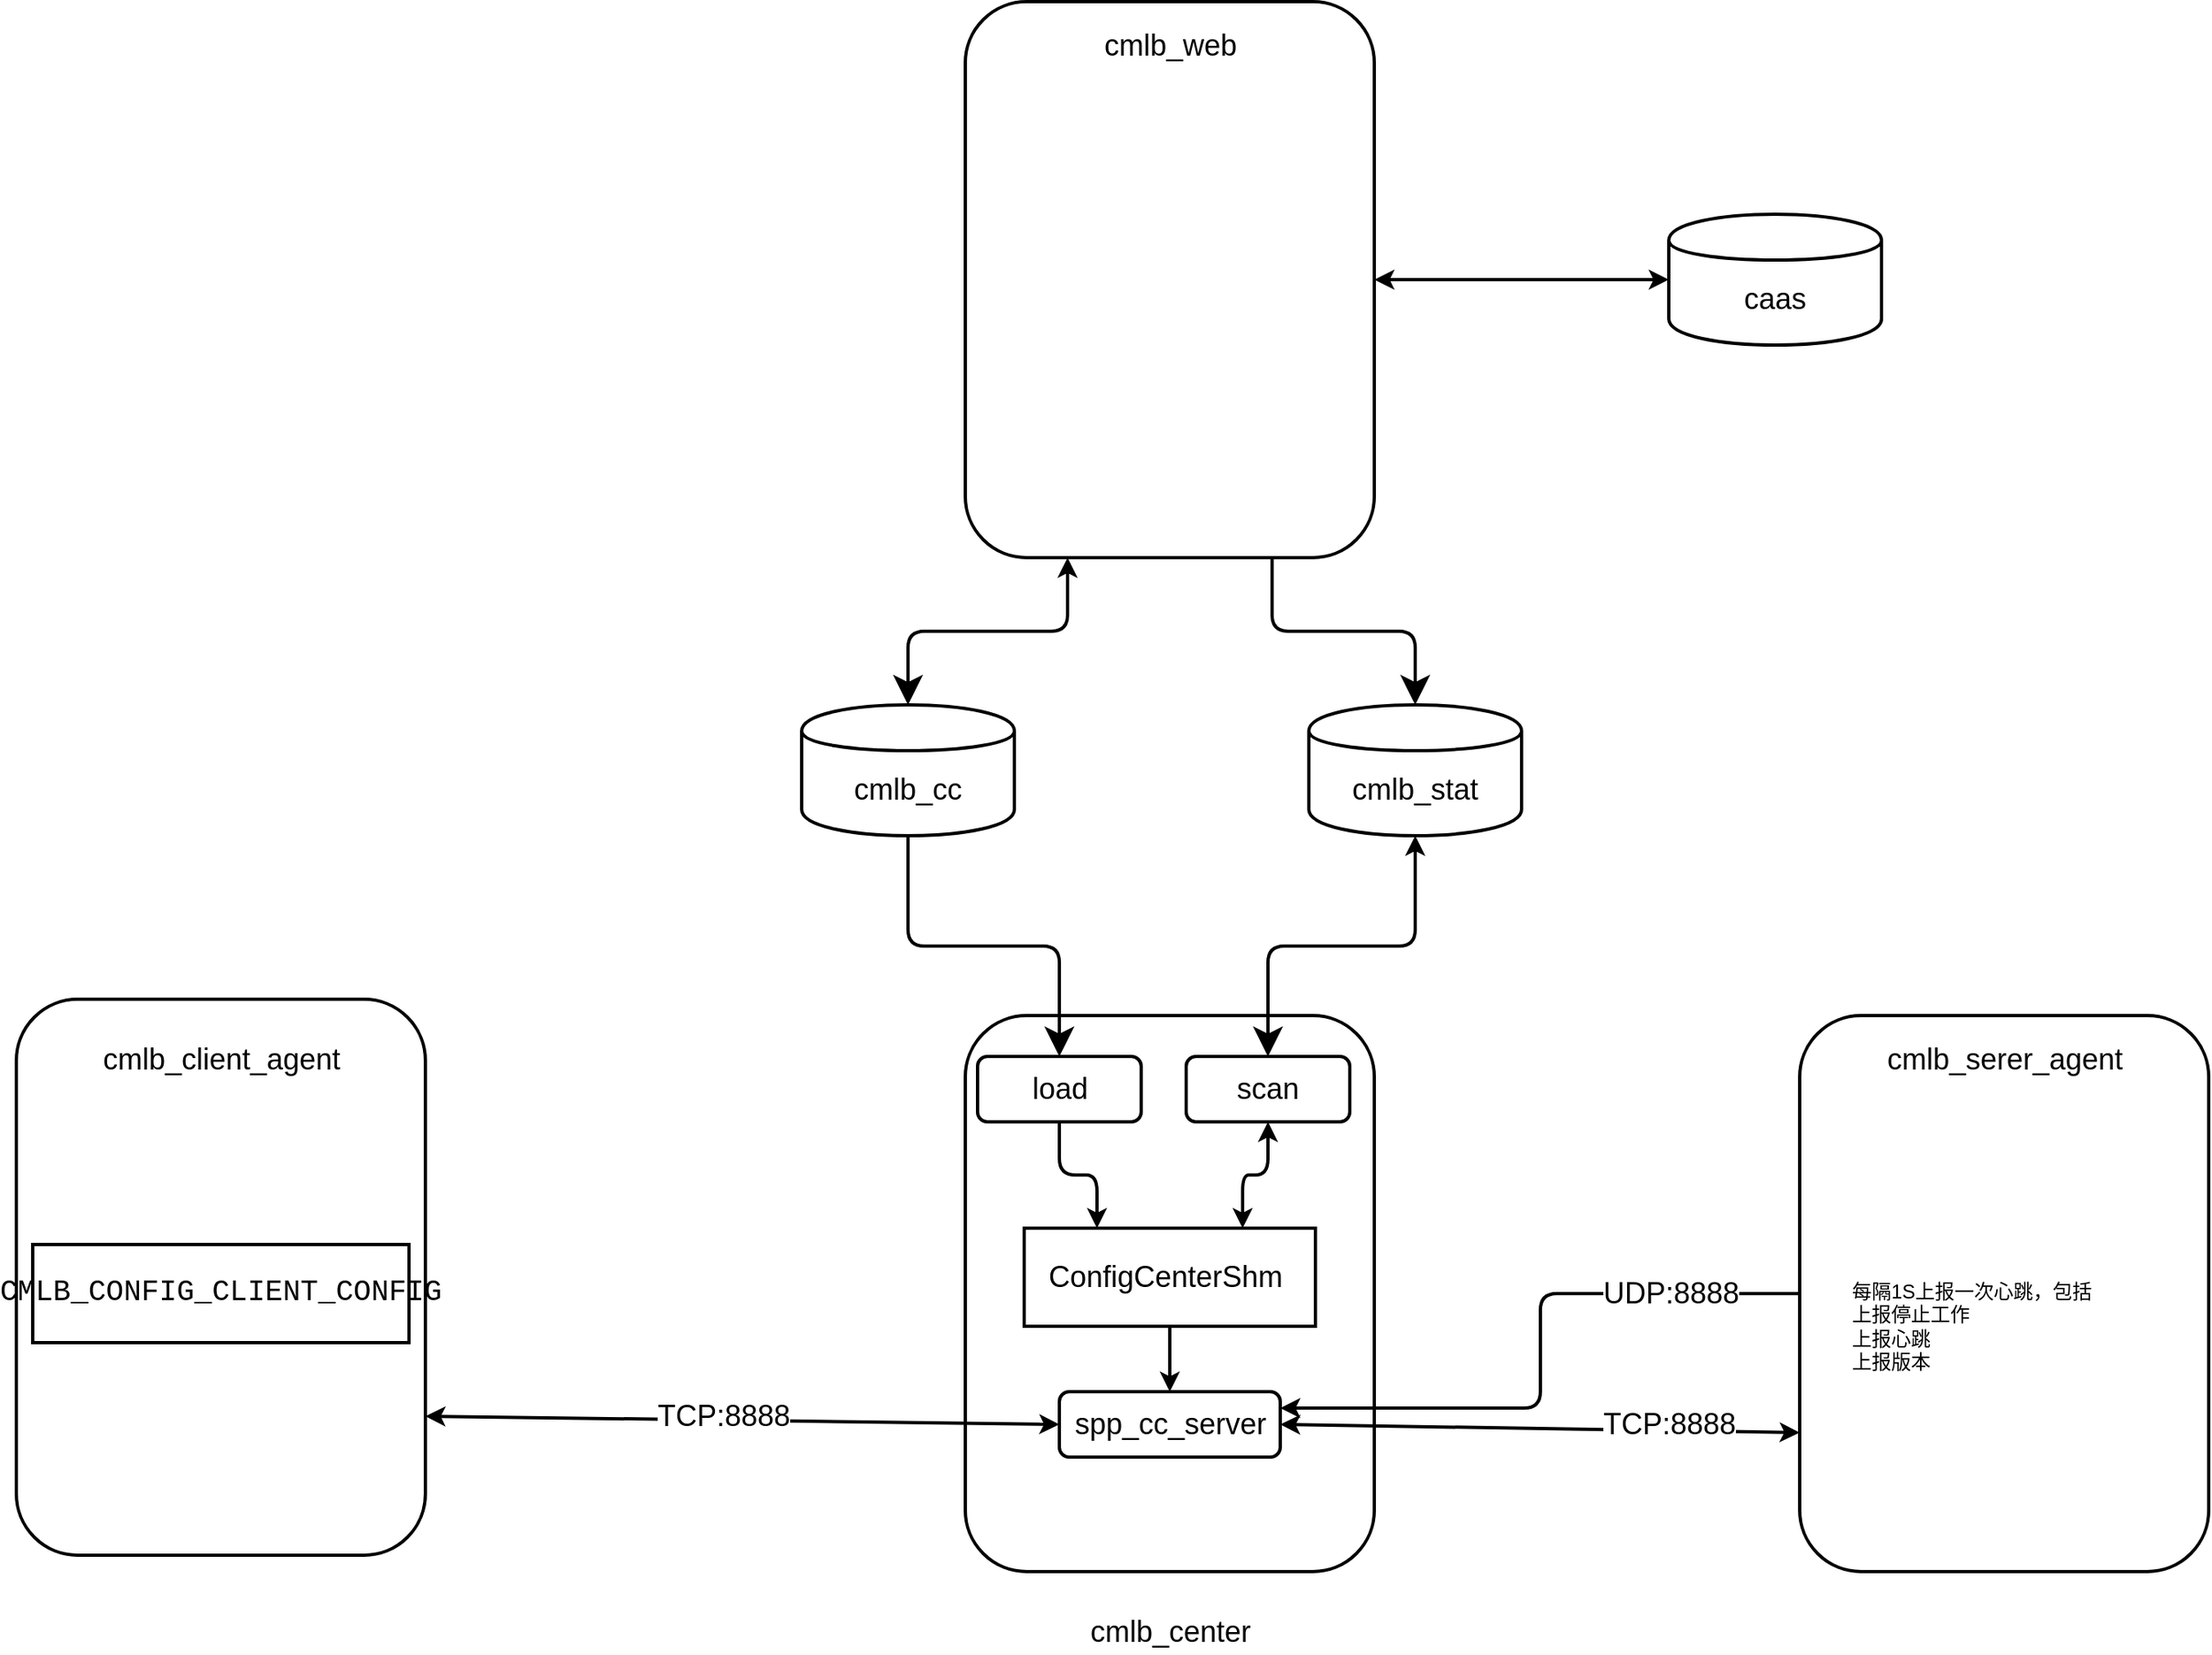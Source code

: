 <mxfile version="12.1.9" type="device" pages="1"><diagram id="A4FJBPDnj7dJn7_4RbtJ" name="Page-1"><mxGraphModel dx="1408" dy="1868" grid="1" gridSize="10" guides="1" tooltips="1" connect="1" arrows="1" fold="1" page="1" pageScale="1" pageWidth="827" pageHeight="1169" math="0" shadow="0"><root><mxCell id="0"/><mxCell id="1" parent="0"/><mxCell id="sVsvq3rDvbX0RCabq--b-1" value="" style="rounded=1;whiteSpace=wrap;html=1;gradientColor=none;strokeWidth=2;" parent="1" vertex="1"><mxGeometry x="70" y="360" width="250" height="340" as="geometry"/></mxCell><mxCell id="sVsvq3rDvbX0RCabq--b-2" value="" style="rounded=1;whiteSpace=wrap;html=1;gradientColor=none;strokeWidth=2;" parent="1" vertex="1"><mxGeometry x="650" y="370" width="250" height="340" as="geometry"/></mxCell><mxCell id="sVsvq3rDvbX0RCabq--b-3" value="" style="rounded=1;whiteSpace=wrap;html=1;gradientColor=none;strokeWidth=2;" parent="1" vertex="1"><mxGeometry x="1160" y="370" width="250" height="340" as="geometry"/></mxCell><mxCell id="sVsvq3rDvbX0RCabq--b-4" value="&lt;font style=&quot;font-size: 18px&quot;&gt;cmlb_center&lt;/font&gt;" style="text;html=1;align=center;" parent="1" vertex="1"><mxGeometry x="730" y="730" width="90" height="30" as="geometry"/></mxCell><mxCell id="sVsvq3rDvbX0RCabq--b-5" value="&lt;font style=&quot;font-size: 18px&quot;&gt;cmlb_client_agent&lt;/font&gt;" style="text;html=1;align=center;" parent="1" vertex="1"><mxGeometry x="135" y="380" width="120" height="30" as="geometry"/></mxCell><mxCell id="sVsvq3rDvbX0RCabq--b-6" value="&lt;font style=&quot;font-size: 18px&quot;&gt;cmlb_serer_agent&lt;/font&gt;" style="text;html=1;align=center;" parent="1" vertex="1"><mxGeometry x="1225" y="380" width="120" height="30" as="geometry"/></mxCell><mxCell id="sVsvq3rDvbX0RCabq--b-7" value="" style="rounded=1;whiteSpace=wrap;html=1;gradientColor=none;strokeWidth=2;" parent="1" vertex="1"><mxGeometry x="650" y="-250" width="250" height="340" as="geometry"/></mxCell><mxCell id="sVsvq3rDvbX0RCabq--b-8" value="&lt;font style=&quot;font-size: 18px&quot;&gt;cmlb_web&lt;/font&gt;" style="text;html=1;align=center;" parent="1" vertex="1"><mxGeometry x="730" y="-240" width="90" height="30" as="geometry"/></mxCell><mxCell id="sVsvq3rDvbX0RCabq--b-9" value="&lt;font style=&quot;font-size: 18px&quot;&gt;caas&lt;/font&gt;" style="shape=cylinder;whiteSpace=wrap;html=1;boundedLbl=1;backgroundOutline=1;strokeWidth=2;gradientColor=none;" parent="1" vertex="1"><mxGeometry x="1080" y="-120" width="130" height="80" as="geometry"/></mxCell><mxCell id="sVsvq3rDvbX0RCabq--b-11" value="&lt;font style=&quot;font-size: 18px&quot;&gt;cmlb_cc&lt;/font&gt;" style="shape=cylinder;whiteSpace=wrap;html=1;boundedLbl=1;backgroundOutline=1;strokeWidth=2;gradientColor=none;" parent="1" vertex="1"><mxGeometry x="550" y="180" width="130" height="80" as="geometry"/></mxCell><mxCell id="sVsvq3rDvbX0RCabq--b-12" value="&lt;font style=&quot;font-size: 18px&quot;&gt;cmlb_stat&lt;/font&gt;" style="shape=cylinder;whiteSpace=wrap;html=1;boundedLbl=1;backgroundOutline=1;strokeWidth=2;gradientColor=none;" parent="1" vertex="1"><mxGeometry x="860" y="180" width="130" height="80" as="geometry"/></mxCell><mxCell id="sVsvq3rDvbX0RCabq--b-22" value="" style="endArrow=classic;startArrow=classic;html=1;strokeWidth=2;exitX=0;exitY=0.5;exitDx=0;exitDy=0;entryX=1;entryY=0.5;entryDx=0;entryDy=0;" parent="1" source="sVsvq3rDvbX0RCabq--b-9" target="sVsvq3rDvbX0RCabq--b-7" edge="1"><mxGeometry width="50" height="50" relative="1" as="geometry"><mxPoint x="380" y="200" as="sourcePoint"/><mxPoint x="430" y="150" as="targetPoint"/></mxGeometry></mxCell><mxCell id="sVsvq3rDvbX0RCabq--b-27" value="&lt;font style=&quot;font-size: 18px&quot;&gt;load&lt;/font&gt;" style="rounded=1;whiteSpace=wrap;html=1;strokeWidth=2;" parent="1" vertex="1"><mxGeometry x="657.5" y="395" width="100" height="40" as="geometry"/></mxCell><mxCell id="sVsvq3rDvbX0RCabq--b-30" value="&lt;span class=&quot;author-p-144115213395982567&quot;&gt;&lt;font style=&quot;font-size: 18px&quot;&gt;ConfigCenterShm&amp;nbsp;&lt;/font&gt;&lt;/span&gt;" style="rounded=0;whiteSpace=wrap;html=1;strokeWidth=2;" parent="1" vertex="1"><mxGeometry x="686" y="500" width="178" height="60" as="geometry"/></mxCell><mxCell id="sVsvq3rDvbX0RCabq--b-34" value="&lt;font style=&quot;font-size: 18px&quot;&gt;scan&lt;/font&gt;" style="rounded=1;whiteSpace=wrap;html=1;strokeWidth=2;" parent="1" vertex="1"><mxGeometry x="785" y="395" width="100" height="40" as="geometry"/></mxCell><mxCell id="sVsvq3rDvbX0RCabq--b-35" value="" style="edgeStyle=elbowEdgeStyle;elbow=vertical;endArrow=classic;html=1;strokeWidth=2;endSize=12;exitX=0.5;exitY=1;exitDx=0;exitDy=0;entryX=0.5;entryY=0;entryDx=0;entryDy=0;" parent="1" source="sVsvq3rDvbX0RCabq--b-11" target="sVsvq3rDvbX0RCabq--b-27" edge="1"><mxGeometry width="50" height="50" relative="1" as="geometry"><mxPoint x="210" y="290" as="sourcePoint"/><mxPoint x="260" y="240" as="targetPoint"/></mxGeometry></mxCell><mxCell id="sVsvq3rDvbX0RCabq--b-39" value="" style="edgeStyle=elbowEdgeStyle;elbow=vertical;endArrow=classic;html=1;strokeWidth=2;exitX=0.5;exitY=1;exitDx=0;exitDy=0;entryX=0.25;entryY=0;entryDx=0;entryDy=0;" parent="1" source="sVsvq3rDvbX0RCabq--b-27" target="sVsvq3rDvbX0RCabq--b-30" edge="1"><mxGeometry width="50" height="50" relative="1" as="geometry"><mxPoint x="450" y="420" as="sourcePoint"/><mxPoint x="500" y="370" as="targetPoint"/></mxGeometry></mxCell><mxCell id="sVsvq3rDvbX0RCabq--b-40" value="" style="edgeStyle=elbowEdgeStyle;elbow=vertical;endArrow=classic;html=1;strokeWidth=2;endSize=12;exitX=0.5;exitY=1;exitDx=0;exitDy=0;entryX=0.5;entryY=0;entryDx=0;entryDy=0;startArrow=classic;startFill=1;" parent="1" source="sVsvq3rDvbX0RCabq--b-12" target="sVsvq3rDvbX0RCabq--b-34" edge="1"><mxGeometry width="50" height="50" relative="1" as="geometry"><mxPoint x="1007.088" y="269.824" as="sourcePoint"/><mxPoint x="940.029" y="394.529" as="targetPoint"/></mxGeometry></mxCell><mxCell id="sVsvq3rDvbX0RCabq--b-41" value="" style="edgeStyle=elbowEdgeStyle;elbow=vertical;endArrow=classic;html=1;strokeWidth=2;endSize=12;exitX=0.25;exitY=1;exitDx=0;exitDy=0;entryX=0.5;entryY=0;entryDx=0;entryDy=0;startArrow=classic;startFill=1;" parent="1" source="sVsvq3rDvbX0RCabq--b-7" target="sVsvq3rDvbX0RCabq--b-11" edge="1"><mxGeometry width="50" height="50" relative="1" as="geometry"><mxPoint x="320.088" y="152.912" as="sourcePoint"/><mxPoint x="413.029" y="287.029" as="targetPoint"/></mxGeometry></mxCell><mxCell id="sVsvq3rDvbX0RCabq--b-42" value="" style="edgeStyle=elbowEdgeStyle;elbow=vertical;endArrow=classic;html=1;strokeWidth=2;endSize=12;exitX=0.75;exitY=1;exitDx=0;exitDy=0;" parent="1" source="sVsvq3rDvbX0RCabq--b-7" target="sVsvq3rDvbX0RCabq--b-12" edge="1"><mxGeometry width="50" height="50" relative="1" as="geometry"><mxPoint x="830" y="120" as="sourcePoint"/><mxPoint x="913.029" y="284.029" as="targetPoint"/></mxGeometry></mxCell><mxCell id="sVsvq3rDvbX0RCabq--b-43" value="" style="edgeStyle=elbowEdgeStyle;elbow=vertical;endArrow=classic;html=1;strokeWidth=2;exitX=0.5;exitY=1;exitDx=0;exitDy=0;entryX=0.75;entryY=0;entryDx=0;entryDy=0;startArrow=classic;startFill=1;" parent="1" source="sVsvq3rDvbX0RCabq--b-34" target="sVsvq3rDvbX0RCabq--b-30" edge="1"><mxGeometry width="50" height="50" relative="1" as="geometry"><mxPoint x="970.029" y="467.029" as="sourcePoint"/><mxPoint x="1007.676" y="532.912" as="targetPoint"/></mxGeometry></mxCell><mxCell id="sVsvq3rDvbX0RCabq--b-44" value="&lt;font style=&quot;font-size: 18px&quot;&gt;spp_cc_server&lt;/font&gt;" style="rounded=1;whiteSpace=wrap;html=1;strokeWidth=2;" parent="1" vertex="1"><mxGeometry x="707.5" y="600" width="135" height="40" as="geometry"/></mxCell><mxCell id="sVsvq3rDvbX0RCabq--b-46" value="" style="endArrow=classic;html=1;strokeWidth=2;exitX=0.5;exitY=1;exitDx=0;exitDy=0;" parent="1" source="sVsvq3rDvbX0RCabq--b-30" target="sVsvq3rDvbX0RCabq--b-44" edge="1"><mxGeometry width="50" height="50" relative="1" as="geometry"><mxPoint x="490" y="660" as="sourcePoint"/><mxPoint x="540" y="610" as="targetPoint"/></mxGeometry></mxCell><mxCell id="sVsvq3rDvbX0RCabq--b-47" value="" style="endArrow=classic;html=1;strokeWidth=2;exitX=1;exitY=0.75;exitDx=0;exitDy=0;entryX=0;entryY=0.5;entryDx=0;entryDy=0;startArrow=classic;startFill=1;" parent="1" source="sVsvq3rDvbX0RCabq--b-1" target="sVsvq3rDvbX0RCabq--b-44" edge="1"><mxGeometry width="50" height="50" relative="1" as="geometry"><mxPoint x="460" y="830" as="sourcePoint"/><mxPoint x="510" y="780" as="targetPoint"/></mxGeometry></mxCell><mxCell id="sVsvq3rDvbX0RCabq--b-48" value="&lt;font style=&quot;font-size: 18px&quot;&gt;TCP:8888&lt;/font&gt;" style="text;html=1;resizable=0;points=[];align=center;verticalAlign=middle;labelBackgroundColor=#ffffff;" parent="sVsvq3rDvbX0RCabq--b-47" vertex="1" connectable="0"><mxGeometry x="-0.068" y="3" relative="1" as="geometry"><mxPoint x="1" as="offset"/></mxGeometry></mxCell><mxCell id="sVsvq3rDvbX0RCabq--b-51" value="&lt;div style=&quot;line-height: 19px&quot;&gt;&lt;font face=&quot;Consolas, Courier New, monospace&quot; size=&quot;1&quot;&gt;&lt;span style=&quot;white-space: pre ; font-size: 18px&quot;&gt;CMLB_CONFIG_CLIENT_CONFIG&lt;/span&gt;&lt;/font&gt;&lt;br&gt;&lt;/div&gt;" style="rounded=0;whiteSpace=wrap;html=1;strokeWidth=2;" parent="1" vertex="1"><mxGeometry x="80" y="510" width="230" height="60" as="geometry"/></mxCell><mxCell id="sVsvq3rDvbX0RCabq--b-52" value="" style="endArrow=classic;html=1;strokeWidth=2;exitX=1;exitY=0.5;exitDx=0;exitDy=0;entryX=0;entryY=0.75;entryDx=0;entryDy=0;startArrow=classic;startFill=1;" parent="1" source="sVsvq3rDvbX0RCabq--b-44" target="sVsvq3rDvbX0RCabq--b-3" edge="1"><mxGeometry width="50" height="50" relative="1" as="geometry"><mxPoint x="850" y="650.0" as="sourcePoint"/><mxPoint x="1237.5" y="655" as="targetPoint"/></mxGeometry></mxCell><mxCell id="sVsvq3rDvbX0RCabq--b-53" value="&lt;font style=&quot;font-size: 18px&quot;&gt;TCP:8888&lt;/font&gt;" style="text;html=1;resizable=0;points=[];align=center;verticalAlign=middle;labelBackgroundColor=#ffffff;" parent="sVsvq3rDvbX0RCabq--b-52" vertex="1" connectable="0"><mxGeometry x="-0.068" y="3" relative="1" as="geometry"><mxPoint x="89" y="0.5" as="offset"/></mxGeometry></mxCell><mxCell id="sVsvq3rDvbX0RCabq--b-56" value="" style="edgeStyle=elbowEdgeStyle;elbow=horizontal;endArrow=classic;html=1;strokeWidth=2;entryX=1;entryY=0.25;entryDx=0;entryDy=0;" parent="1" source="sVsvq3rDvbX0RCabq--b-3" target="sVsvq3rDvbX0RCabq--b-44" edge="1"><mxGeometry width="50" height="50" relative="1" as="geometry"><mxPoint x="1120" y="860" as="sourcePoint"/><mxPoint x="1170" y="810" as="targetPoint"/></mxGeometry></mxCell><mxCell id="sVsvq3rDvbX0RCabq--b-57" value="&lt;font style=&quot;font-size: 18px&quot;&gt;UDP:8888&lt;/font&gt;" style="text;html=1;resizable=0;points=[];align=center;verticalAlign=middle;labelBackgroundColor=#ffffff;" parent="sVsvq3rDvbX0RCabq--b-56" vertex="1" connectable="0"><mxGeometry x="-0.334" relative="1" as="geometry"><mxPoint x="49.5" as="offset"/></mxGeometry></mxCell><mxCell id="sVsvq3rDvbX0RCabq--b-58" value="每隔1S上报一次心跳，包括&lt;br&gt;上报停止工作&lt;br&gt;上报心跳&lt;br&gt;上报版本" style="text;html=1;" parent="1" vertex="1"><mxGeometry x="1190" y="525" width="140" height="75" as="geometry"/></mxCell></root></mxGraphModel></diagram></mxfile>